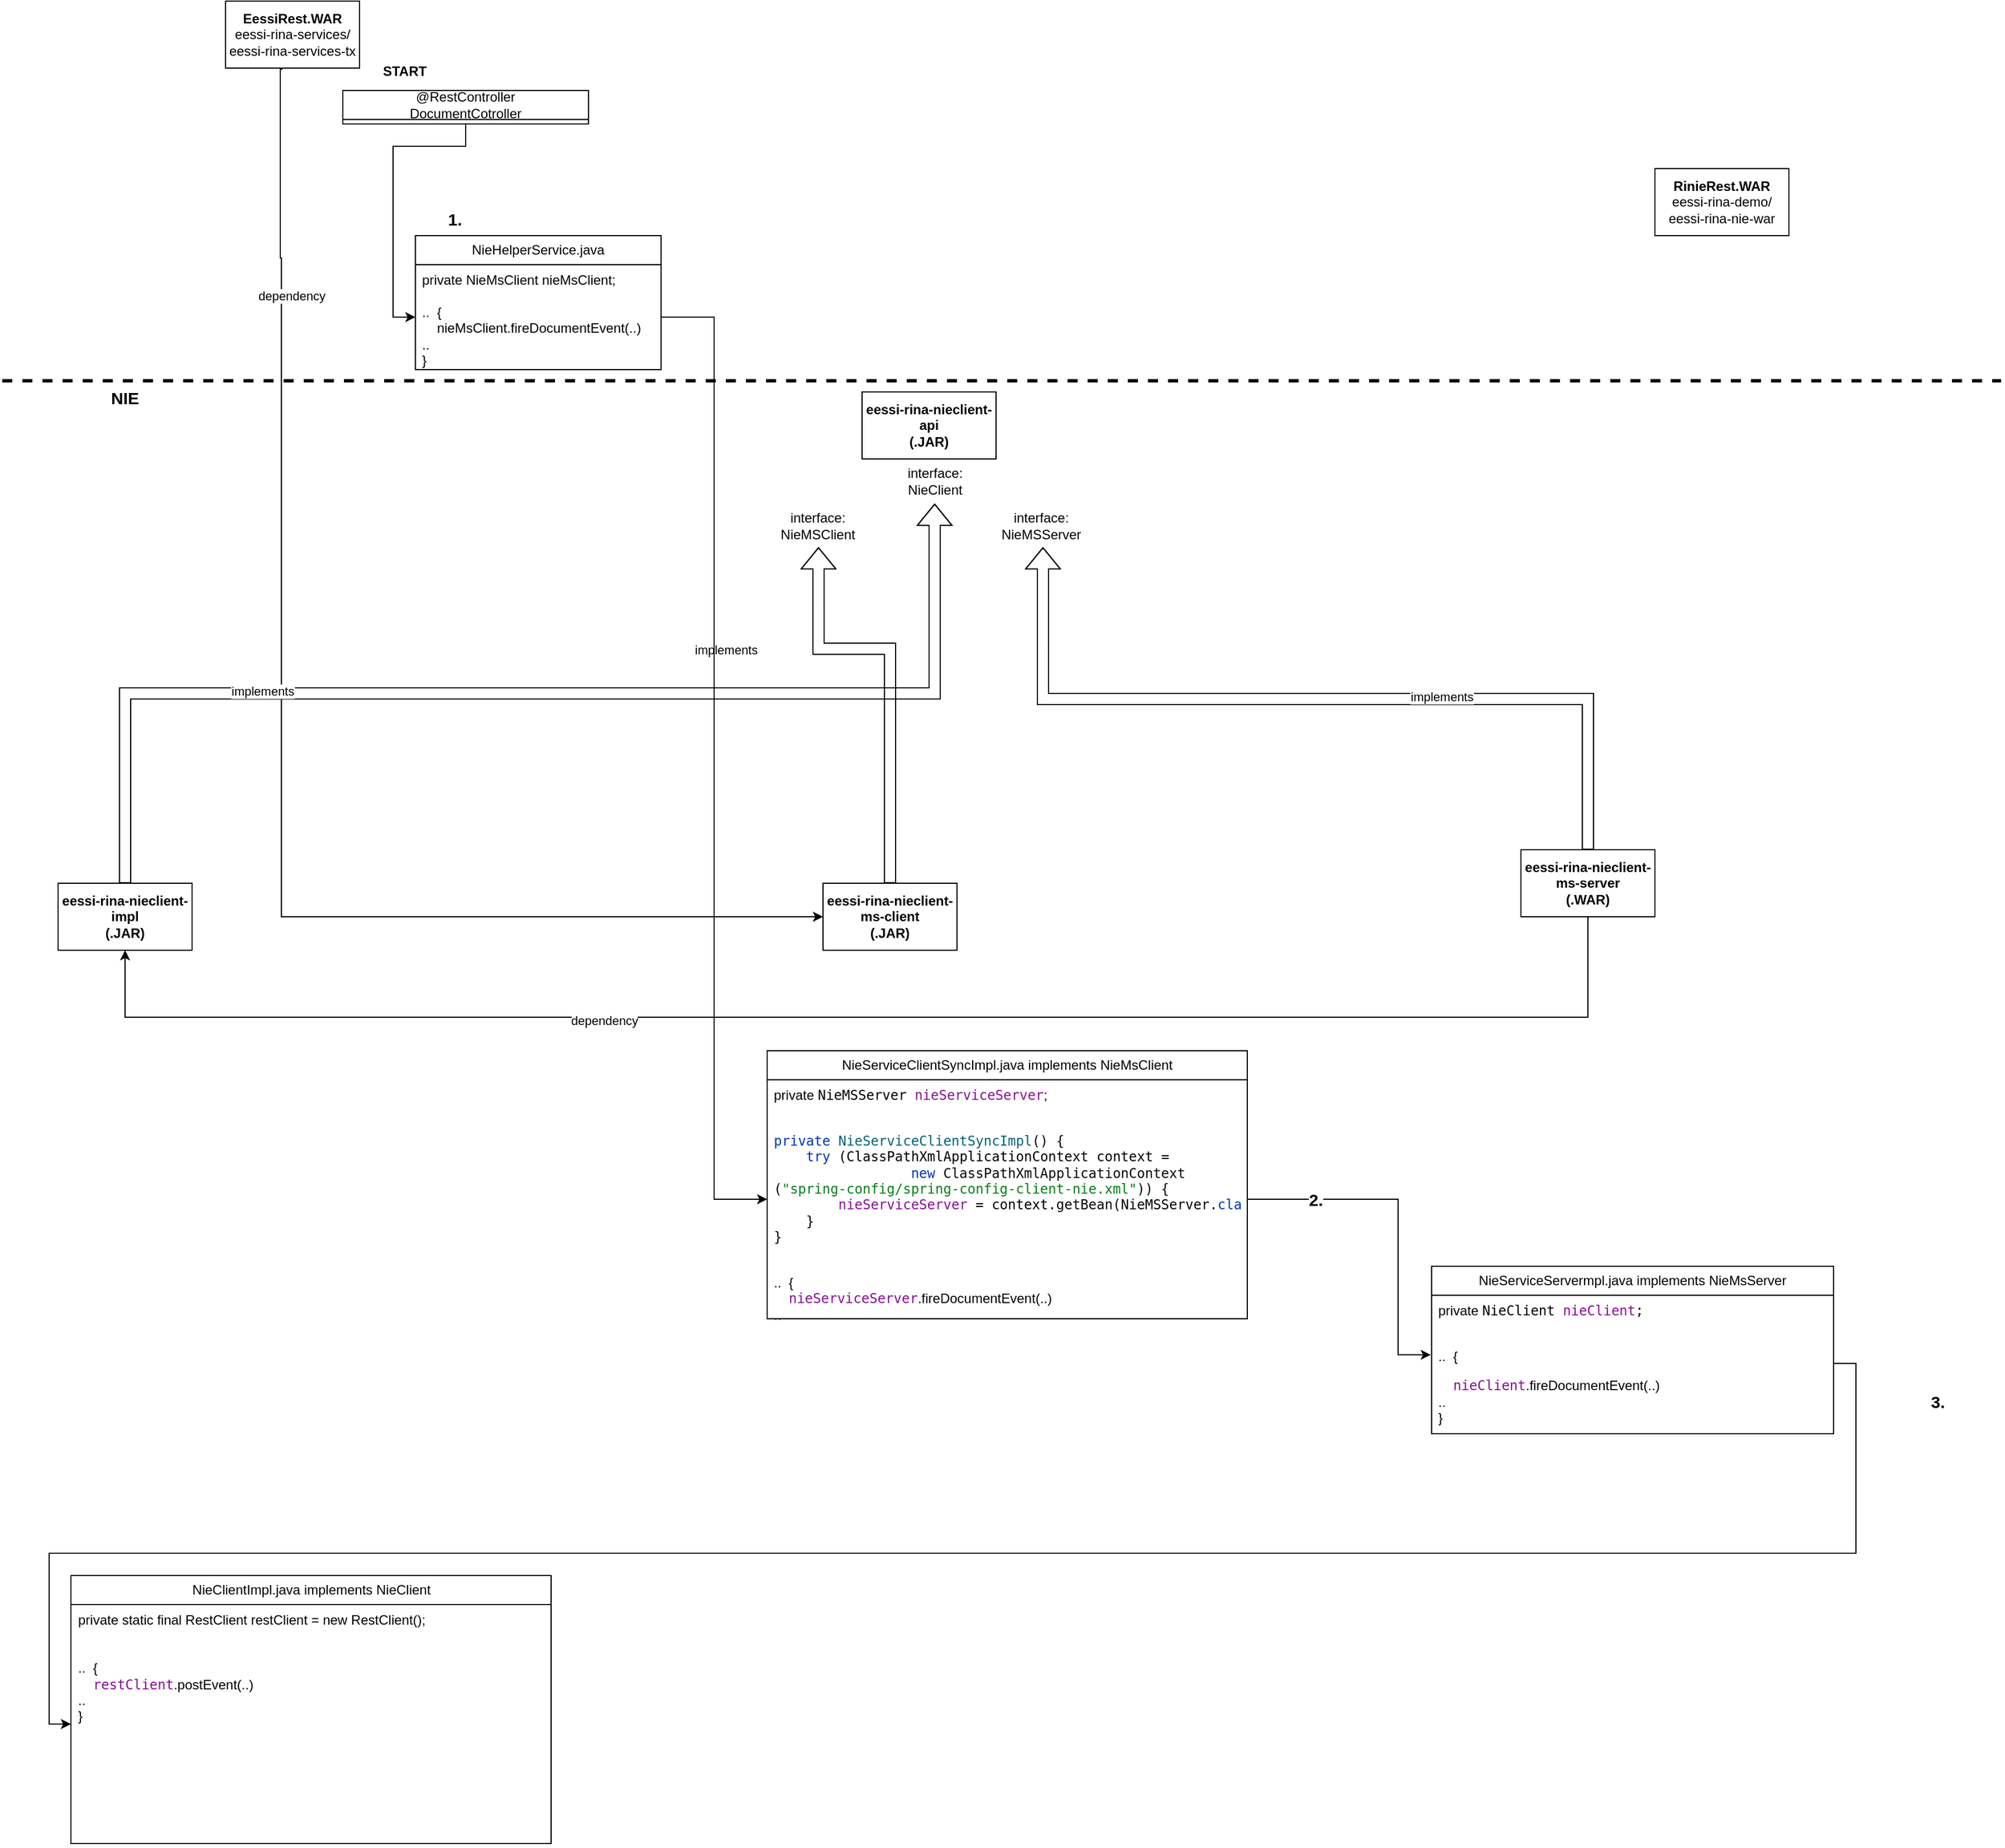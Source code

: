 <mxfile version="24.3.0" type="github">
  <diagram name="Page-1" id="-cT09IQETsLfMejOZerS">
    <mxGraphModel dx="2954" dy="1106" grid="1" gridSize="10" guides="1" tooltips="1" connect="1" arrows="1" fold="1" page="1" pageScale="1" pageWidth="850" pageHeight="1100" math="0" shadow="0">
      <root>
        <mxCell id="0" />
        <mxCell id="1" parent="0" />
        <mxCell id="vd8t_71U_yh1O-v_x3m3-22" style="edgeStyle=orthogonalEdgeStyle;rounded=0;orthogonalLoop=1;jettySize=auto;html=1;exitX=0.425;exitY=1.017;exitDx=0;exitDy=0;entryX=0;entryY=0.5;entryDx=0;entryDy=0;exitPerimeter=0;" edge="1" parent="1" source="vd8t_71U_yh1O-v_x3m3-1" target="vd8t_71U_yh1O-v_x3m3-7">
          <mxGeometry relative="1" as="geometry">
            <Array as="points">
              <mxPoint x="259" y="81" />
              <mxPoint x="259" y="250" />
              <mxPoint x="260" y="250" />
              <mxPoint x="260" y="840" />
            </Array>
          </mxGeometry>
        </mxCell>
        <mxCell id="vd8t_71U_yh1O-v_x3m3-23" value="dependency" style="edgeLabel;html=1;align=center;verticalAlign=middle;resizable=0;points=[];" vertex="1" connectable="0" parent="vd8t_71U_yh1O-v_x3m3-22">
          <mxGeometry x="-0.742" y="-1" relative="1" as="geometry">
            <mxPoint x="11" y="44" as="offset" />
          </mxGeometry>
        </mxCell>
        <mxCell id="vd8t_71U_yh1O-v_x3m3-1" value="&lt;b&gt;EessiRest.WAR&lt;/b&gt;&lt;div&gt;eessi-rina-services/&lt;br&gt;eessi-rina-services-tx&lt;/div&gt;" style="rounded=0;whiteSpace=wrap;html=1;" vertex="1" parent="1">
          <mxGeometry x="210" y="20" width="120" height="60" as="geometry" />
        </mxCell>
        <mxCell id="vd8t_71U_yh1O-v_x3m3-2" value="&lt;b&gt;Rinie&lt;span style=&quot;background-color: initial;&quot;&gt;Rest.WAR&lt;/span&gt;&lt;/b&gt;&lt;div&gt;&lt;div&gt;eessi-rina-demo/&lt;br&gt;eessi-rina-nie-war&lt;/div&gt;&lt;/div&gt;" style="rounded=0;whiteSpace=wrap;html=1;" vertex="1" parent="1">
          <mxGeometry x="1490" y="170" width="120" height="60" as="geometry" />
        </mxCell>
        <mxCell id="vd8t_71U_yh1O-v_x3m3-3" value="&lt;b&gt;eessi-rina-nieclient-api&lt;br&gt;(.JAR)&lt;/b&gt;" style="rounded=0;whiteSpace=wrap;html=1;" vertex="1" parent="1">
          <mxGeometry x="780" y="370" width="120" height="60" as="geometry" />
        </mxCell>
        <mxCell id="vd8t_71U_yh1O-v_x3m3-4" value="&lt;b&gt;&lt;font style=&quot;font-size: 15px;&quot;&gt;NIE&lt;/font&gt;&lt;/b&gt;" style="text;html=1;align=center;verticalAlign=middle;whiteSpace=wrap;rounded=0;" vertex="1" parent="1">
          <mxGeometry x="90" y="360" width="60" height="30" as="geometry" />
        </mxCell>
        <mxCell id="vd8t_71U_yh1O-v_x3m3-5" value="" style="endArrow=none;dashed=1;html=1;rounded=0;strokeWidth=3;" edge="1" parent="1">
          <mxGeometry width="50" height="50" relative="1" as="geometry">
            <mxPoint x="10" y="360" as="sourcePoint" />
            <mxPoint x="1800" y="360" as="targetPoint" />
          </mxGeometry>
        </mxCell>
        <mxCell id="vd8t_71U_yh1O-v_x3m3-15" style="edgeStyle=orthogonalEdgeStyle;rounded=0;orthogonalLoop=1;jettySize=auto;html=1;exitX=0.5;exitY=0;exitDx=0;exitDy=0;shape=flexArrow;" edge="1" parent="1" source="vd8t_71U_yh1O-v_x3m3-6" target="vd8t_71U_yh1O-v_x3m3-9">
          <mxGeometry relative="1" as="geometry" />
        </mxCell>
        <mxCell id="vd8t_71U_yh1O-v_x3m3-16" value="implements" style="edgeLabel;html=1;align=center;verticalAlign=middle;resizable=0;points=[];" vertex="1" connectable="0" parent="vd8t_71U_yh1O-v_x3m3-15">
          <mxGeometry x="-0.45" y="2" relative="1" as="geometry">
            <mxPoint as="offset" />
          </mxGeometry>
        </mxCell>
        <mxCell id="vd8t_71U_yh1O-v_x3m3-6" value="&lt;b&gt;eessi-rina-nieclient-impl&lt;br&gt;(.JAR)&lt;/b&gt;" style="rounded=0;whiteSpace=wrap;html=1;" vertex="1" parent="1">
          <mxGeometry x="60" y="810" width="120" height="60" as="geometry" />
        </mxCell>
        <mxCell id="vd8t_71U_yh1O-v_x3m3-7" value="&lt;b&gt;eessi-rina-nieclient-ms-client&lt;br&gt;(.JAR)&lt;/b&gt;" style="rounded=0;whiteSpace=wrap;html=1;" vertex="1" parent="1">
          <mxGeometry x="745" y="810" width="120" height="60" as="geometry" />
        </mxCell>
        <mxCell id="vd8t_71U_yh1O-v_x3m3-20" style="edgeStyle=orthogonalEdgeStyle;rounded=0;orthogonalLoop=1;jettySize=auto;html=1;exitX=0.5;exitY=1;exitDx=0;exitDy=0;" edge="1" parent="1" source="vd8t_71U_yh1O-v_x3m3-8" target="vd8t_71U_yh1O-v_x3m3-6">
          <mxGeometry relative="1" as="geometry">
            <Array as="points">
              <mxPoint x="1430" y="930" />
              <mxPoint x="120" y="930" />
            </Array>
          </mxGeometry>
        </mxCell>
        <mxCell id="vd8t_71U_yh1O-v_x3m3-21" value="dependency" style="edgeLabel;html=1;align=center;verticalAlign=middle;resizable=0;points=[];" vertex="1" connectable="0" parent="vd8t_71U_yh1O-v_x3m3-20">
          <mxGeometry x="0.33" y="3" relative="1" as="geometry">
            <mxPoint as="offset" />
          </mxGeometry>
        </mxCell>
        <mxCell id="vd8t_71U_yh1O-v_x3m3-8" value="&lt;b&gt;eessi-rina-nieclient-ms-server&lt;/b&gt;&lt;div&gt;&lt;b&gt;(.WAR)&lt;/b&gt;&lt;/div&gt;" style="rounded=0;whiteSpace=wrap;html=1;" vertex="1" parent="1">
          <mxGeometry x="1370" y="780" width="120" height="60" as="geometry" />
        </mxCell>
        <mxCell id="vd8t_71U_yh1O-v_x3m3-9" value="interface:&lt;br&gt;NieClient" style="text;html=1;align=center;verticalAlign=middle;resizable=0;points=[];autosize=1;strokeColor=none;fillColor=none;" vertex="1" parent="1">
          <mxGeometry x="810" y="430" width="70" height="40" as="geometry" />
        </mxCell>
        <mxCell id="vd8t_71U_yh1O-v_x3m3-10" value="interface:&lt;br&gt;NieMSServer" style="text;html=1;align=center;verticalAlign=middle;resizable=0;points=[];autosize=1;strokeColor=none;fillColor=none;" vertex="1" parent="1">
          <mxGeometry x="895" y="470" width="90" height="40" as="geometry" />
        </mxCell>
        <mxCell id="vd8t_71U_yh1O-v_x3m3-11" value="interface:&lt;br&gt;NieMSClient" style="text;html=1;align=center;verticalAlign=middle;resizable=0;points=[];autosize=1;strokeColor=none;fillColor=none;" vertex="1" parent="1">
          <mxGeometry x="695" y="470" width="90" height="40" as="geometry" />
        </mxCell>
        <mxCell id="vd8t_71U_yh1O-v_x3m3-14" style="edgeStyle=orthogonalEdgeStyle;rounded=0;orthogonalLoop=1;jettySize=auto;html=1;exitX=0.5;exitY=0;exitDx=0;exitDy=0;entryX=0.511;entryY=0.975;entryDx=0;entryDy=0;entryPerimeter=0;shape=flexArrow;" edge="1" parent="1" source="vd8t_71U_yh1O-v_x3m3-7" target="vd8t_71U_yh1O-v_x3m3-11">
          <mxGeometry relative="1" as="geometry">
            <Array as="points">
              <mxPoint x="450" y="600" />
              <mxPoint x="336" y="600" />
            </Array>
          </mxGeometry>
        </mxCell>
        <mxCell id="vd8t_71U_yh1O-v_x3m3-18" value="implements" style="edgeLabel;html=1;align=center;verticalAlign=middle;resizable=0;points=[];" vertex="1" connectable="0" parent="vd8t_71U_yh1O-v_x3m3-14">
          <mxGeometry x="-0.246" y="1" relative="1" as="geometry">
            <mxPoint as="offset" />
          </mxGeometry>
        </mxCell>
        <mxCell id="vd8t_71U_yh1O-v_x3m3-17" style="edgeStyle=orthogonalEdgeStyle;rounded=0;orthogonalLoop=1;jettySize=auto;html=1;exitX=0.5;exitY=0;exitDx=0;exitDy=0;entryX=0.522;entryY=0.975;entryDx=0;entryDy=0;entryPerimeter=0;shape=flexArrow;" edge="1" parent="1" source="vd8t_71U_yh1O-v_x3m3-8" target="vd8t_71U_yh1O-v_x3m3-10">
          <mxGeometry relative="1" as="geometry" />
        </mxCell>
        <mxCell id="vd8t_71U_yh1O-v_x3m3-19" value="implements" style="edgeLabel;html=1;align=center;verticalAlign=middle;resizable=0;points=[];" vertex="1" connectable="0" parent="vd8t_71U_yh1O-v_x3m3-17">
          <mxGeometry x="-0.299" y="-2" relative="1" as="geometry">
            <mxPoint as="offset" />
          </mxGeometry>
        </mxCell>
        <mxCell id="vd8t_71U_yh1O-v_x3m3-24" value="NieHelperService.java" style="swimlane;fontStyle=0;childLayout=stackLayout;horizontal=1;startSize=26;fillColor=none;horizontalStack=0;resizeParent=1;resizeParentMax=0;resizeLast=0;collapsible=1;marginBottom=0;whiteSpace=wrap;html=1;" vertex="1" parent="1">
          <mxGeometry x="380" y="230" width="220" height="120" as="geometry" />
        </mxCell>
        <mxCell id="vd8t_71U_yh1O-v_x3m3-25" value="private NieMsClient nieMsClient;&lt;br&gt;&lt;br&gt;..&amp;nbsp; {&lt;br&gt;&amp;nbsp; &amp;nbsp; nieMsClient.fireDocumentEvent(..)&lt;br&gt;..&lt;br&gt;}" style="text;strokeColor=none;fillColor=none;align=left;verticalAlign=top;spacingLeft=4;spacingRight=4;overflow=hidden;rotatable=0;points=[[0,0.5],[1,0.5]];portConstraint=eastwest;whiteSpace=wrap;html=1;" vertex="1" parent="vd8t_71U_yh1O-v_x3m3-24">
          <mxGeometry y="26" width="220" height="94" as="geometry" />
        </mxCell>
        <mxCell id="vd8t_71U_yh1O-v_x3m3-28" value="NieServiceClientSyncImpl.java implements NieMsClient" style="swimlane;fontStyle=0;childLayout=stackLayout;horizontal=1;startSize=26;fillColor=none;horizontalStack=0;resizeParent=1;resizeParentMax=0;resizeLast=0;collapsible=1;marginBottom=0;whiteSpace=wrap;html=1;" vertex="1" parent="1">
          <mxGeometry x="695" y="960" width="430" height="240" as="geometry" />
        </mxCell>
        <mxCell id="vd8t_71U_yh1O-v_x3m3-29" value="private&amp;nbsp;&lt;span style=&quot;font-family: &amp;quot;JetBrains Mono&amp;quot;, monospace; background-color: rgb(255, 255, 255);&quot;&gt;NieMSServer &lt;/span&gt;&lt;span style=&quot;font-family: &amp;quot;JetBrains Mono&amp;quot;, monospace; background-color: rgb(255, 255, 255); color: rgb(135, 16, 148);&quot;&gt;nieServiceServer&lt;/span&gt;&lt;span style=&quot;background-color: initial;&quot;&gt;;&lt;br&gt;&lt;/span&gt;&lt;br&gt;&lt;div style=&quot;background-color:#ffffff;color:#080808&quot;&gt;&lt;pre style=&quot;font-family:&#39;JetBrains Mono&#39;,monospace;font-size:8,3pt;&quot;&gt;&lt;span style=&quot;color:#0033b3;&quot;&gt;private &lt;/span&gt;&lt;span style=&quot;color:#00627a;&quot;&gt;NieServiceClientSyncImpl&lt;/span&gt;() {&lt;br&gt;    &lt;span style=&quot;color:#0033b3;&quot;&gt;try &lt;/span&gt;(&lt;span style=&quot;color:#000000;&quot;&gt;ClassPathXmlApplicationContext context &lt;/span&gt;=&lt;br&gt;                 &lt;span style=&quot;color:#0033b3;&quot;&gt;new &lt;/span&gt;ClassPathXmlApplicationContext&lt;br&gt;(&lt;span style=&quot;color:#067d17;&quot;&gt;&quot;spring-config/spring-config-client-nie.xml&quot;&lt;/span&gt;)) {&lt;br&gt;        &lt;span style=&quot;color:#871094;&quot;&gt;nieServiceServer &lt;/span&gt;= &lt;span style=&quot;color:#000000;&quot;&gt;context&lt;/span&gt;.getBean(&lt;span style=&quot;color:#000000;&quot;&gt;NieMSServer&lt;/span&gt;.&lt;span style=&quot;color:#0033b3;&quot;&gt;class&lt;/span&gt;);&lt;br&gt;    }&lt;br&gt;}&lt;/pre&gt;&lt;/div&gt;&lt;br&gt;..&amp;nbsp; {&lt;br&gt;&amp;nbsp; &amp;nbsp;&amp;nbsp;&lt;span style=&quot;color: rgb(135, 16, 148); font-family: &amp;quot;JetBrains Mono&amp;quot;, monospace; background-color: rgb(255, 255, 255);&quot;&gt;nieServiceServer&lt;/span&gt;.fireDocumentEvent(..)&lt;br&gt;..&lt;br&gt;}" style="text;strokeColor=none;fillColor=none;align=left;verticalAlign=top;spacingLeft=4;spacingRight=4;overflow=hidden;rotatable=0;points=[[0,0.5],[1,0.5]];portConstraint=eastwest;whiteSpace=wrap;html=1;" vertex="1" parent="vd8t_71U_yh1O-v_x3m3-28">
          <mxGeometry y="26" width="430" height="214" as="geometry" />
        </mxCell>
        <mxCell id="vd8t_71U_yh1O-v_x3m3-31" value="&lt;b&gt;&lt;font style=&quot;font-size: 15px;&quot;&gt;1.&lt;/font&gt;&lt;/b&gt;" style="text;html=1;align=center;verticalAlign=middle;resizable=0;points=[];autosize=1;strokeColor=none;fillColor=none;" vertex="1" parent="1">
          <mxGeometry x="395" y="200" width="40" height="30" as="geometry" />
        </mxCell>
        <mxCell id="vd8t_71U_yh1O-v_x3m3-32" style="edgeStyle=orthogonalEdgeStyle;rounded=0;orthogonalLoop=1;jettySize=auto;html=1;entryX=0;entryY=0.5;entryDx=0;entryDy=0;" edge="1" parent="1" source="vd8t_71U_yh1O-v_x3m3-25" target="vd8t_71U_yh1O-v_x3m3-29">
          <mxGeometry relative="1" as="geometry" />
        </mxCell>
        <mxCell id="vd8t_71U_yh1O-v_x3m3-34" style="edgeStyle=orthogonalEdgeStyle;rounded=0;orthogonalLoop=1;jettySize=auto;html=1;entryX=-0.002;entryY=0.43;entryDx=0;entryDy=0;entryPerimeter=0;" edge="1" parent="1" source="vd8t_71U_yh1O-v_x3m3-29" target="vd8t_71U_yh1O-v_x3m3-39">
          <mxGeometry relative="1" as="geometry">
            <mxPoint x="1260" y="1093" as="targetPoint" />
            <Array as="points">
              <mxPoint x="1260" y="1093" />
              <mxPoint x="1260" y="1232" />
            </Array>
          </mxGeometry>
        </mxCell>
        <mxCell id="vd8t_71U_yh1O-v_x3m3-35" value="&lt;b&gt;2.&lt;/b&gt;" style="edgeLabel;html=1;align=center;verticalAlign=middle;resizable=0;points=[];" vertex="1" connectable="0" parent="vd8t_71U_yh1O-v_x3m3-34">
          <mxGeometry x="-0.598" y="1" relative="1" as="geometry">
            <mxPoint as="offset" />
          </mxGeometry>
        </mxCell>
        <mxCell id="vd8t_71U_yh1O-v_x3m3-36" value="&lt;b&gt;&lt;font style=&quot;font-size: 15px;&quot;&gt;2.&lt;/font&gt;&lt;/b&gt;" style="edgeLabel;html=1;align=center;verticalAlign=middle;resizable=0;points=[];" vertex="1" connectable="0" parent="vd8t_71U_yh1O-v_x3m3-34">
          <mxGeometry x="-0.6" relative="1" as="geometry">
            <mxPoint as="offset" />
          </mxGeometry>
        </mxCell>
        <mxCell id="vd8t_71U_yh1O-v_x3m3-38" value="NieServiceServermpl.java implements NieMsServer" style="swimlane;fontStyle=0;childLayout=stackLayout;horizontal=1;startSize=26;fillColor=none;horizontalStack=0;resizeParent=1;resizeParentMax=0;resizeLast=0;collapsible=1;marginBottom=0;whiteSpace=wrap;html=1;" vertex="1" parent="1">
          <mxGeometry x="1290" y="1153" width="360" height="150" as="geometry" />
        </mxCell>
        <mxCell id="vd8t_71U_yh1O-v_x3m3-39" value="private&amp;nbsp;&lt;span style=&quot;font-family: &amp;quot;JetBrains Mono&amp;quot;, monospace; background-color: rgb(255, 255, 255);&quot;&gt;NieClient &lt;/span&gt;&lt;span style=&quot;font-family: &amp;quot;JetBrains Mono&amp;quot;, monospace; background-color: rgb(255, 255, 255); color: rgb(135, 16, 148);&quot;&gt;nieClient&lt;/span&gt;&lt;span style=&quot;font-family: &amp;quot;JetBrains Mono&amp;quot;, monospace; background-color: rgb(255, 255, 255); color: rgb(8, 8, 8);&quot;&gt;;&lt;/span&gt;&lt;br&gt;&lt;br&gt;&lt;div style=&quot;background-color:#ffffff;color:#080808&quot;&gt;&lt;pre style=&quot;font-family:&#39;JetBrains Mono&#39;,monospace;font-size:8,3pt;&quot;&gt;&lt;span style=&quot;background-color: initial; color: rgb(0, 0, 0); font-family: Helvetica; white-space: normal;&quot;&gt;..&amp;nbsp; {&lt;/span&gt;&lt;br&gt;&lt;/pre&gt;&lt;/div&gt;&amp;nbsp; &amp;nbsp;&amp;nbsp;&lt;span style=&quot;color: rgb(135, 16, 148); font-family: &amp;quot;JetBrains Mono&amp;quot;, monospace; background-color: rgb(255, 255, 255);&quot;&gt;nieClient&lt;/span&gt;.fireDocumentEvent(..)&lt;br&gt;..&lt;br&gt;}" style="text;strokeColor=none;fillColor=none;align=left;verticalAlign=top;spacingLeft=4;spacingRight=4;overflow=hidden;rotatable=0;points=[[0,0.5],[1,0.5]];portConstraint=eastwest;whiteSpace=wrap;html=1;" vertex="1" parent="vd8t_71U_yh1O-v_x3m3-38">
          <mxGeometry y="26" width="360" height="124" as="geometry" />
        </mxCell>
        <mxCell id="vd8t_71U_yh1O-v_x3m3-41" value="&lt;b&gt;&lt;font style=&quot;font-size: 15px;&quot;&gt;3.&lt;/font&gt;&lt;/b&gt;" style="edgeLabel;html=1;align=center;verticalAlign=middle;resizable=0;points=[];" vertex="1" connectable="0" parent="1">
          <mxGeometry x="1747" y="1286" as="geometry">
            <mxPoint x="-4" y="-12" as="offset" />
          </mxGeometry>
        </mxCell>
        <mxCell id="vd8t_71U_yh1O-v_x3m3-42" value="NieClientImpl.java implements NieClient" style="swimlane;fontStyle=0;childLayout=stackLayout;horizontal=1;startSize=26;fillColor=none;horizontalStack=0;resizeParent=1;resizeParentMax=0;resizeLast=0;collapsible=1;marginBottom=0;whiteSpace=wrap;html=1;" vertex="1" parent="1">
          <mxGeometry x="71.5" y="1430" width="430" height="240" as="geometry" />
        </mxCell>
        <mxCell id="vd8t_71U_yh1O-v_x3m3-43" value="&lt;span style=&quot;background-color: initial;&quot;&gt;private static final RestClient restClient = new RestClient();&lt;br&gt;&lt;/span&gt;&lt;br&gt;&lt;br&gt;..&amp;nbsp; {&lt;br&gt;&amp;nbsp; &amp;nbsp;&amp;nbsp;&lt;span style=&quot;color: rgb(135, 16, 148); font-family: &amp;quot;JetBrains Mono&amp;quot;, monospace; background-color: rgb(255, 255, 255);&quot;&gt;restClient&lt;/span&gt;.postEvent(..)&lt;br&gt;..&lt;br&gt;}" style="text;strokeColor=none;fillColor=none;align=left;verticalAlign=top;spacingLeft=4;spacingRight=4;overflow=hidden;rotatable=0;points=[[0,0.5],[1,0.5]];portConstraint=eastwest;whiteSpace=wrap;html=1;" vertex="1" parent="vd8t_71U_yh1O-v_x3m3-42">
          <mxGeometry y="26" width="430" height="214" as="geometry" />
        </mxCell>
        <mxCell id="vd8t_71U_yh1O-v_x3m3-45" style="edgeStyle=orthogonalEdgeStyle;rounded=0;orthogonalLoop=1;jettySize=auto;html=1;exitX=1;exitY=0.5;exitDx=0;exitDy=0;entryX=0;entryY=0.5;entryDx=0;entryDy=0;" edge="1" parent="1" source="vd8t_71U_yh1O-v_x3m3-39" target="vd8t_71U_yh1O-v_x3m3-43">
          <mxGeometry relative="1" as="geometry">
            <Array as="points">
              <mxPoint x="1650" y="1240" />
              <mxPoint x="1670" y="1240" />
              <mxPoint x="1670" y="1410" />
              <mxPoint x="52" y="1410" />
              <mxPoint x="52" y="1563" />
            </Array>
          </mxGeometry>
        </mxCell>
        <mxCell id="vd8t_71U_yh1O-v_x3m3-50" style="edgeStyle=orthogonalEdgeStyle;rounded=0;orthogonalLoop=1;jettySize=auto;html=1;exitX=0.5;exitY=1;exitDx=0;exitDy=0;entryX=0;entryY=0.5;entryDx=0;entryDy=0;" edge="1" parent="1" source="vd8t_71U_yh1O-v_x3m3-47" target="vd8t_71U_yh1O-v_x3m3-25">
          <mxGeometry relative="1" as="geometry">
            <Array as="points">
              <mxPoint x="425" y="150" />
              <mxPoint x="360" y="150" />
              <mxPoint x="360" y="303" />
            </Array>
          </mxGeometry>
        </mxCell>
        <mxCell id="vd8t_71U_yh1O-v_x3m3-47" value="@RestController&lt;br&gt;DocumentCotroller" style="swimlane;fontStyle=0;childLayout=stackLayout;horizontal=1;startSize=26;fillColor=none;horizontalStack=0;resizeParent=1;resizeParentMax=0;resizeLast=0;collapsible=1;marginBottom=0;whiteSpace=wrap;html=1;" vertex="1" parent="1">
          <mxGeometry x="315" y="100" width="220" height="30" as="geometry" />
        </mxCell>
        <mxCell id="vd8t_71U_yh1O-v_x3m3-49" value="&lt;b&gt;START&lt;/b&gt;" style="text;html=1;align=center;verticalAlign=middle;resizable=0;points=[];autosize=1;strokeColor=none;fillColor=none;" vertex="1" parent="1">
          <mxGeometry x="340" y="68" width="60" height="30" as="geometry" />
        </mxCell>
      </root>
    </mxGraphModel>
  </diagram>
</mxfile>
